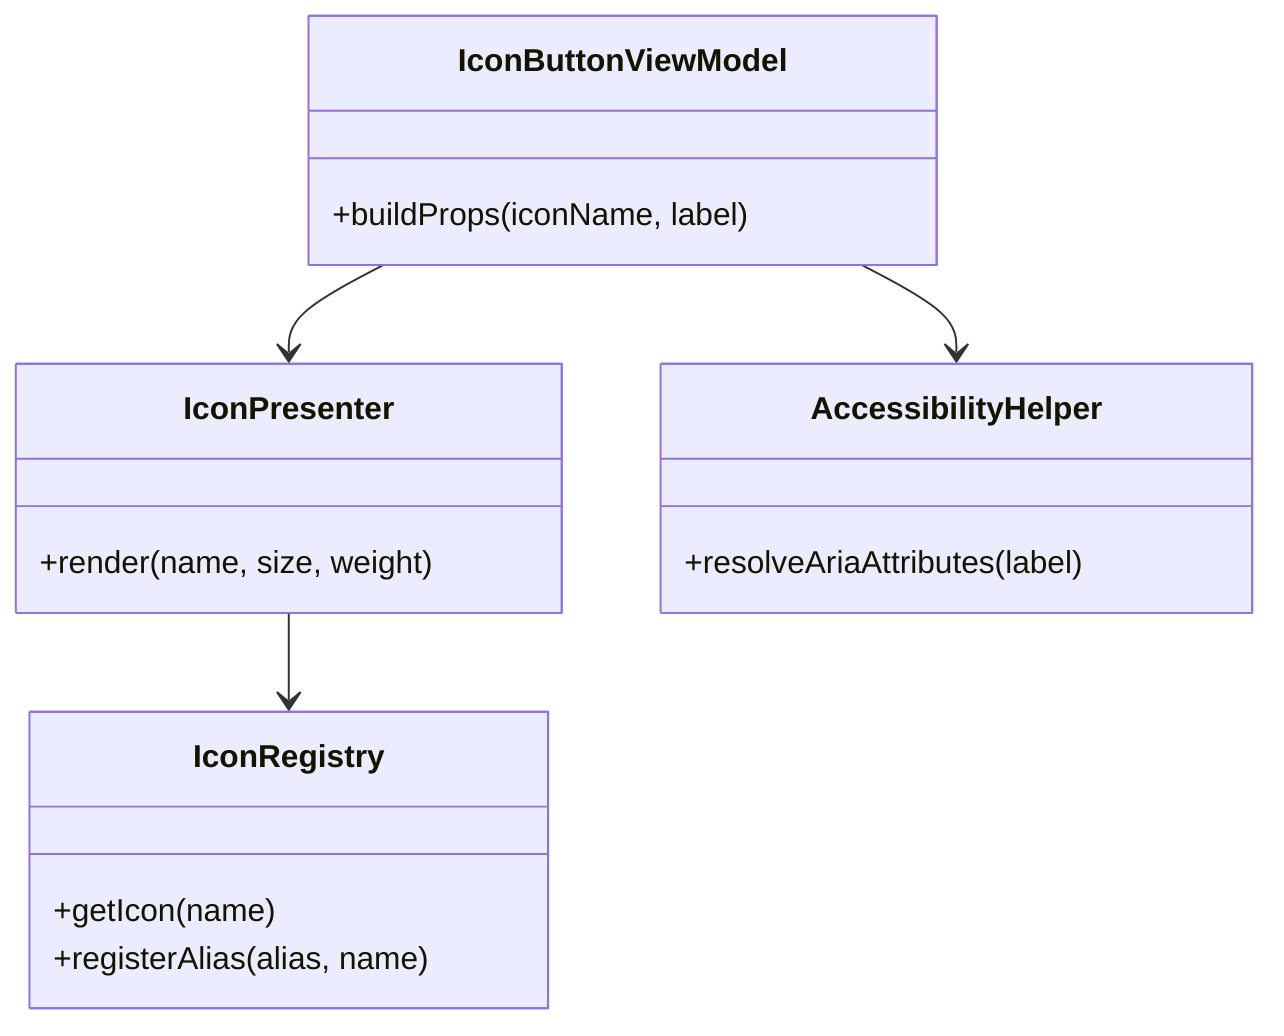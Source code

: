 classDiagram
    class IconRegistry {
        +getIcon(name)
        +registerAlias(alias, name)
    }
    class IconPresenter {
        +render(name, size, weight)
    }
    class IconButtonViewModel {
        +buildProps(iconName, label)
    }
    class AccessibilityHelper {
        +resolveAriaAttributes(label)
    }
    IconPresenter --> IconRegistry
    IconButtonViewModel --> IconPresenter
    IconButtonViewModel --> AccessibilityHelper